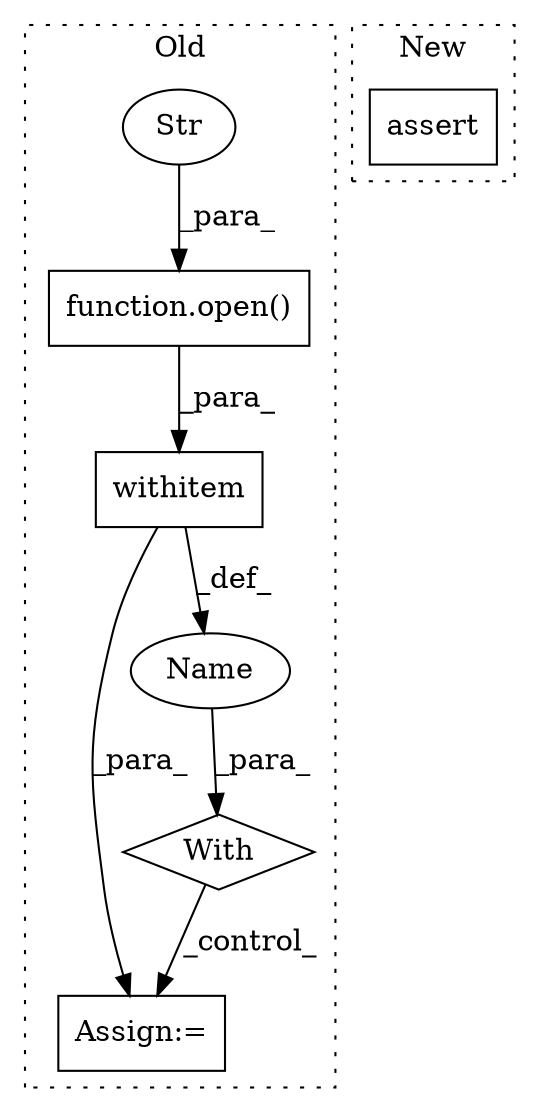 digraph G {
subgraph cluster0 {
1 [label="function.open()" a="75" s="3301,3321" l="5,1" shape="box"];
3 [label="With" a="39" s="3296,3305" l="5,39" shape="diamond"];
4 [label="withitem" a="49" s="3301" l="4" shape="box"];
5 [label="Assign:=" a="68" s="3348" l="3" shape="box"];
6 [label="Name" a="87" s="3326" l="4" shape="ellipse"];
7 [label="Str" a="66" s="3306" l="15" shape="ellipse"];
label = "Old";
style="dotted";
}
subgraph cluster1 {
2 [label="assert" a="65" s="4620" l="7" shape="box"];
label = "New";
style="dotted";
}
1 -> 4 [label="_para_"];
3 -> 5 [label="_control_"];
4 -> 6 [label="_def_"];
4 -> 5 [label="_para_"];
6 -> 3 [label="_para_"];
7 -> 1 [label="_para_"];
}